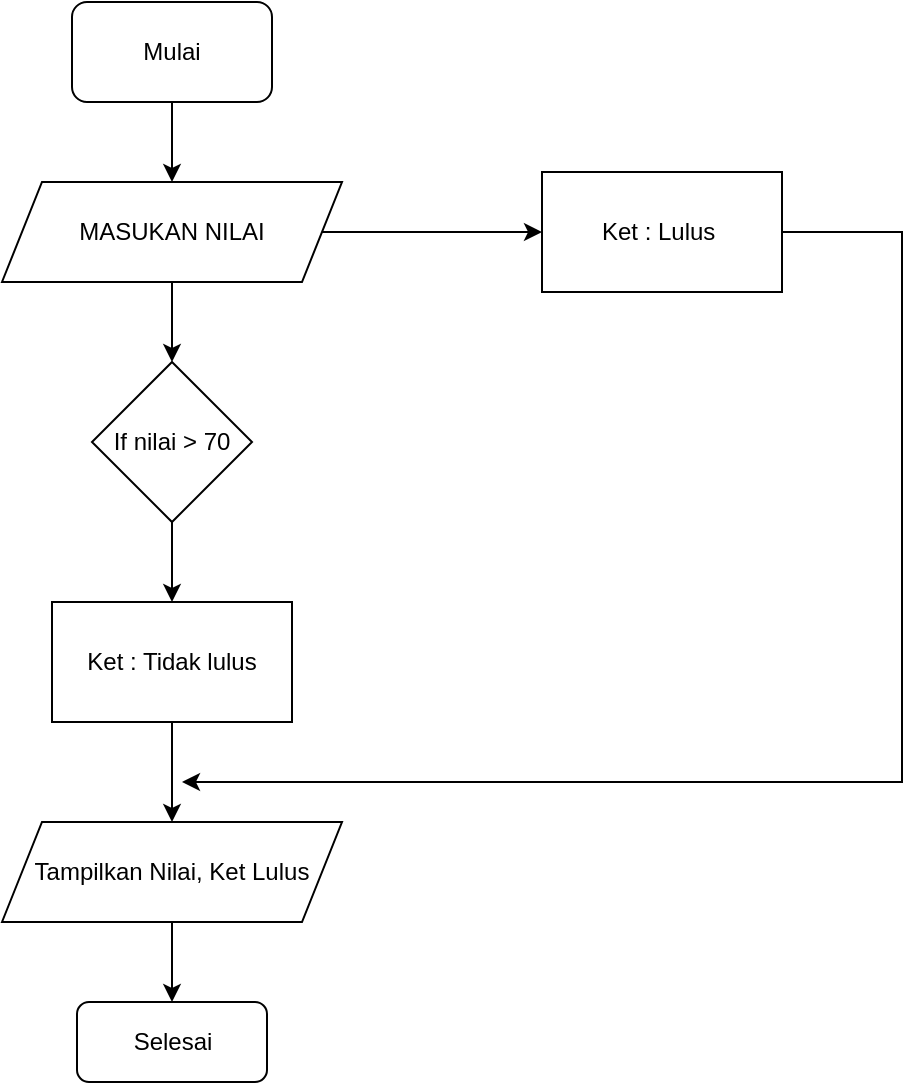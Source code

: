<mxfile version="22.0.8" type="device">
  <diagram name="Page-1" id="dfu1knrobgezSBWT23Ug">
    <mxGraphModel dx="1050" dy="566" grid="1" gridSize="10" guides="1" tooltips="1" connect="1" arrows="1" fold="1" page="1" pageScale="1" pageWidth="850" pageHeight="1100" math="0" shadow="0">
      <root>
        <mxCell id="0" />
        <mxCell id="1" parent="0" />
        <mxCell id="bf58LCEmuOQnqqLItDYv-7" value="" style="edgeStyle=orthogonalEdgeStyle;rounded=0;orthogonalLoop=1;jettySize=auto;html=1;" edge="1" parent="1" source="bf58LCEmuOQnqqLItDYv-1" target="bf58LCEmuOQnqqLItDYv-2">
          <mxGeometry relative="1" as="geometry" />
        </mxCell>
        <mxCell id="bf58LCEmuOQnqqLItDYv-1" value="Mulai" style="rounded=1;whiteSpace=wrap;html=1;" vertex="1" parent="1">
          <mxGeometry x="345" y="60" width="100" height="50" as="geometry" />
        </mxCell>
        <mxCell id="bf58LCEmuOQnqqLItDYv-9" value="" style="edgeStyle=orthogonalEdgeStyle;rounded=0;orthogonalLoop=1;jettySize=auto;html=1;" edge="1" parent="1" source="bf58LCEmuOQnqqLItDYv-2" target="bf58LCEmuOQnqqLItDYv-8">
          <mxGeometry relative="1" as="geometry" />
        </mxCell>
        <mxCell id="bf58LCEmuOQnqqLItDYv-11" value="" style="edgeStyle=orthogonalEdgeStyle;rounded=0;orthogonalLoop=1;jettySize=auto;html=1;" edge="1" parent="1" source="bf58LCEmuOQnqqLItDYv-2" target="bf58LCEmuOQnqqLItDYv-10">
          <mxGeometry relative="1" as="geometry" />
        </mxCell>
        <mxCell id="bf58LCEmuOQnqqLItDYv-2" value="MASUKAN NILAI" style="shape=parallelogram;perimeter=parallelogramPerimeter;whiteSpace=wrap;html=1;fixedSize=1;" vertex="1" parent="1">
          <mxGeometry x="310" y="150" width="170" height="50" as="geometry" />
        </mxCell>
        <mxCell id="bf58LCEmuOQnqqLItDYv-13" value="" style="edgeStyle=orthogonalEdgeStyle;rounded=0;orthogonalLoop=1;jettySize=auto;html=1;" edge="1" parent="1" source="bf58LCEmuOQnqqLItDYv-8" target="bf58LCEmuOQnqqLItDYv-12">
          <mxGeometry relative="1" as="geometry" />
        </mxCell>
        <mxCell id="bf58LCEmuOQnqqLItDYv-8" value="If nilai &amp;gt; 70" style="rhombus;whiteSpace=wrap;html=1;" vertex="1" parent="1">
          <mxGeometry x="355" y="240" width="80" height="80" as="geometry" />
        </mxCell>
        <mxCell id="bf58LCEmuOQnqqLItDYv-18" style="edgeStyle=orthogonalEdgeStyle;rounded=0;orthogonalLoop=1;jettySize=auto;html=1;" edge="1" parent="1" source="bf58LCEmuOQnqqLItDYv-10">
          <mxGeometry relative="1" as="geometry">
            <mxPoint x="400" y="450" as="targetPoint" />
            <Array as="points">
              <mxPoint x="760" y="175" />
              <mxPoint x="760" y="450" />
            </Array>
          </mxGeometry>
        </mxCell>
        <mxCell id="bf58LCEmuOQnqqLItDYv-10" value="Ket : Lulus&amp;nbsp;" style="whiteSpace=wrap;html=1;" vertex="1" parent="1">
          <mxGeometry x="580" y="145" width="120" height="60" as="geometry" />
        </mxCell>
        <mxCell id="bf58LCEmuOQnqqLItDYv-15" value="" style="edgeStyle=orthogonalEdgeStyle;rounded=0;orthogonalLoop=1;jettySize=auto;html=1;" edge="1" parent="1" source="bf58LCEmuOQnqqLItDYv-12" target="bf58LCEmuOQnqqLItDYv-14">
          <mxGeometry relative="1" as="geometry" />
        </mxCell>
        <mxCell id="bf58LCEmuOQnqqLItDYv-12" value="Ket : Tidak lulus" style="whiteSpace=wrap;html=1;" vertex="1" parent="1">
          <mxGeometry x="335" y="360" width="120" height="60" as="geometry" />
        </mxCell>
        <mxCell id="bf58LCEmuOQnqqLItDYv-17" value="" style="edgeStyle=orthogonalEdgeStyle;rounded=0;orthogonalLoop=1;jettySize=auto;html=1;" edge="1" parent="1" source="bf58LCEmuOQnqqLItDYv-14" target="bf58LCEmuOQnqqLItDYv-16">
          <mxGeometry relative="1" as="geometry" />
        </mxCell>
        <mxCell id="bf58LCEmuOQnqqLItDYv-14" value="Tampilkan Nilai, Ket Lulus" style="shape=parallelogram;perimeter=parallelogramPerimeter;whiteSpace=wrap;html=1;fixedSize=1;" vertex="1" parent="1">
          <mxGeometry x="310" y="470" width="170" height="50" as="geometry" />
        </mxCell>
        <mxCell id="bf58LCEmuOQnqqLItDYv-16" value="Selesai" style="rounded=1;whiteSpace=wrap;html=1;" vertex="1" parent="1">
          <mxGeometry x="347.5" y="560" width="95" height="40" as="geometry" />
        </mxCell>
      </root>
    </mxGraphModel>
  </diagram>
</mxfile>
